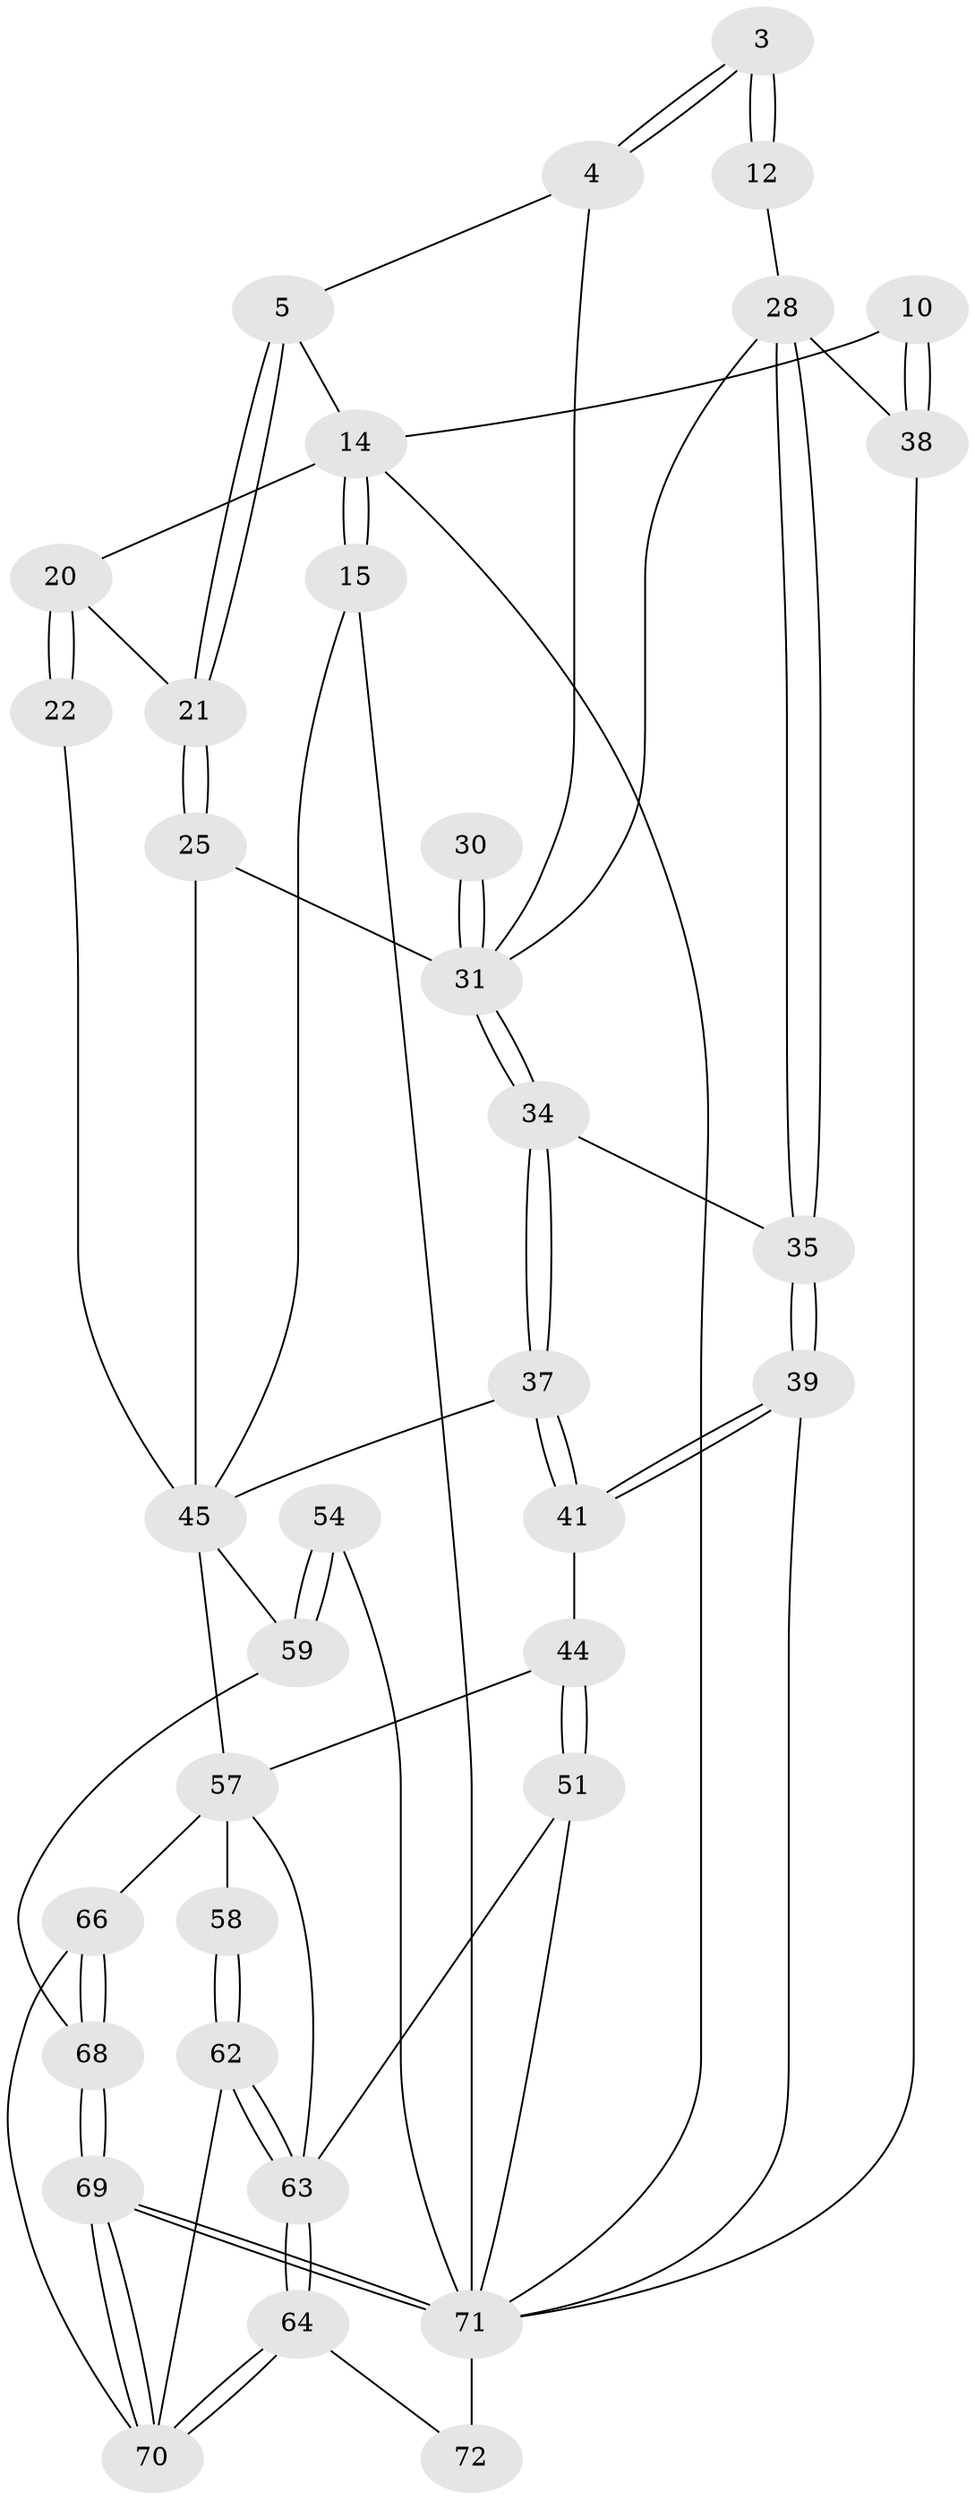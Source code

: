 // original degree distribution, {3: 0.027777777777777776, 4: 0.2638888888888889, 6: 0.2361111111111111, 5: 0.4722222222222222}
// Generated by graph-tools (version 1.1) at 2025/00/03/09/25 05:00:18]
// undirected, 36 vertices, 82 edges
graph export_dot {
graph [start="1"]
  node [color=gray90,style=filled];
  3 [pos="+0.3758176504346844+0.07486306594638686"];
  4 [pos="+0.42965784493985987+0.08137455418044372"];
  5 [pos="+0.4348487786417321+0.07710061179880004"];
  10 [pos="+0+0"];
  12 [pos="+0.32893793122914966+0.08191533501822497",super="+2"];
  14 [pos="+0.6911100345804073+0",super="+11"];
  15 [pos="+1+0"];
  20 [pos="+0.5367769424452278+0.18662655143066467",super="+19"];
  21 [pos="+0.5367363213744891+0.18666529601396"];
  22 [pos="+0.7695730431111112+0.11642532947791065"];
  25 [pos="+0.5293539645400137+0.25481068395848716"];
  28 [pos="+0.26693848134361636+0.2445660326489438",super="+18"];
  30 [pos="+0.42957344910418843+0.28125873631958653"];
  31 [pos="+0.41694672344937544+0.28771052140385933",super="+17+16+27"];
  34 [pos="+0.3781299408887315+0.3132242606897121"];
  35 [pos="+0.3204896753934434+0.31327613476089317"];
  37 [pos="+0.4866726949667882+0.4277270445652565"];
  38 [pos="+0+0.5665785600881071",super="+29+9"];
  39 [pos="+0.27659283138970614+0.4877891100905224"];
  41 [pos="+0.3023669762167031+0.49733414834599904"];
  44 [pos="+0.3085427836667251+0.503112905200703"];
  45 [pos="+0.761850939013397+0.4988066204943884",super="+32+36+24"];
  51 [pos="+0.3976469914209259+0.6780449042176306"];
  54 [pos="+1+0.823295340953654"];
  57 [pos="+0.6926934412804763+0.6411365812727217",super="+55"];
  58 [pos="+0.6783167867138842+0.6595810931965924"];
  59 [pos="+0.971372978198839+0.7595126141762948",super="+50+49"];
  62 [pos="+0.668445244617794+0.6924533061135967"];
  63 [pos="+0.5950190398868496+0.8200853355671631",super="+56"];
  64 [pos="+0.5867574293326533+0.8607282135785591"];
  66 [pos="+0.7651859590330486+0.775310802634744",super="+61"];
  68 [pos="+0.8323785891886449+0.8726143696068785",super="+60"];
  69 [pos="+0.7141944269350303+1"];
  70 [pos="+0.6891503863429763+0.9804330666410626",super="+67"];
  71 [pos="+0.7476203160286056+1",super="+53+52"];
  72 [pos="+0.3568783342243009+1",super="+65"];
  3 -- 4;
  3 -- 4;
  3 -- 12 [weight=2];
  3 -- 12;
  4 -- 5;
  4 -- 31;
  5 -- 21;
  5 -- 21;
  5 -- 14;
  10 -- 38 [weight=2];
  10 -- 38;
  10 -- 14;
  12 -- 28 [weight=2];
  14 -- 15 [weight=2];
  14 -- 15;
  14 -- 20;
  14 -- 71;
  15 -- 71;
  15 -- 45;
  20 -- 21;
  20 -- 22 [weight=2];
  20 -- 22;
  21 -- 25;
  21 -- 25;
  22 -- 45;
  25 -- 45;
  25 -- 31;
  28 -- 35;
  28 -- 35;
  28 -- 38 [weight=2];
  28 -- 31;
  30 -- 31 [weight=3];
  30 -- 31;
  31 -- 34;
  31 -- 34;
  34 -- 35;
  34 -- 37;
  34 -- 37;
  35 -- 39;
  35 -- 39;
  37 -- 41;
  37 -- 41;
  37 -- 45;
  38 -- 71;
  39 -- 41;
  39 -- 41;
  39 -- 71;
  41 -- 44;
  44 -- 51;
  44 -- 51;
  44 -- 57;
  45 -- 57 [weight=2];
  45 -- 59 [weight=2];
  51 -- 71;
  51 -- 63;
  54 -- 59 [weight=2];
  54 -- 59;
  54 -- 71;
  57 -- 58 [weight=2];
  57 -- 63;
  57 -- 66;
  58 -- 62;
  58 -- 62;
  59 -- 68;
  62 -- 63;
  62 -- 63;
  62 -- 70;
  63 -- 64;
  63 -- 64;
  64 -- 70;
  64 -- 70;
  64 -- 72;
  66 -- 68 [weight=2];
  66 -- 68;
  66 -- 70;
  68 -- 69;
  68 -- 69;
  69 -- 70;
  69 -- 70;
  69 -- 71;
  69 -- 71;
  71 -- 72 [weight=3];
}
